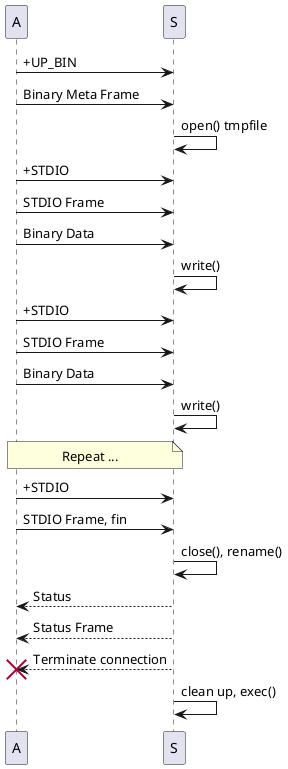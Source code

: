 @startuml upbin-seq
"A"  -> "S": +UP_BIN
"A"  -> "S": Binary Meta Frame
"S"  -> "S": open() tmpfile
"A"  -> "S": +STDIO
"A"  -> "S": STDIO Frame
"A"  -> "S": Binary Data
"S"  -> "S": write()
"A"  -> "S": +STDIO
"A"  -> "S": STDIO Frame
"A"  -> "S": Binary Data
"S"  -> "S": write()
Note across: Repeat ...
"A"  -> "S": +STDIO
"A"  -> "S": STDIO Frame, fin
"S"  -> "S": close(), rename()

"S" --> "A": Status
"S" --> "A": Status Frame
"S" --> "A" !!: Terminate connection

"S"  -> "S": clean up, exec()
@enduml
